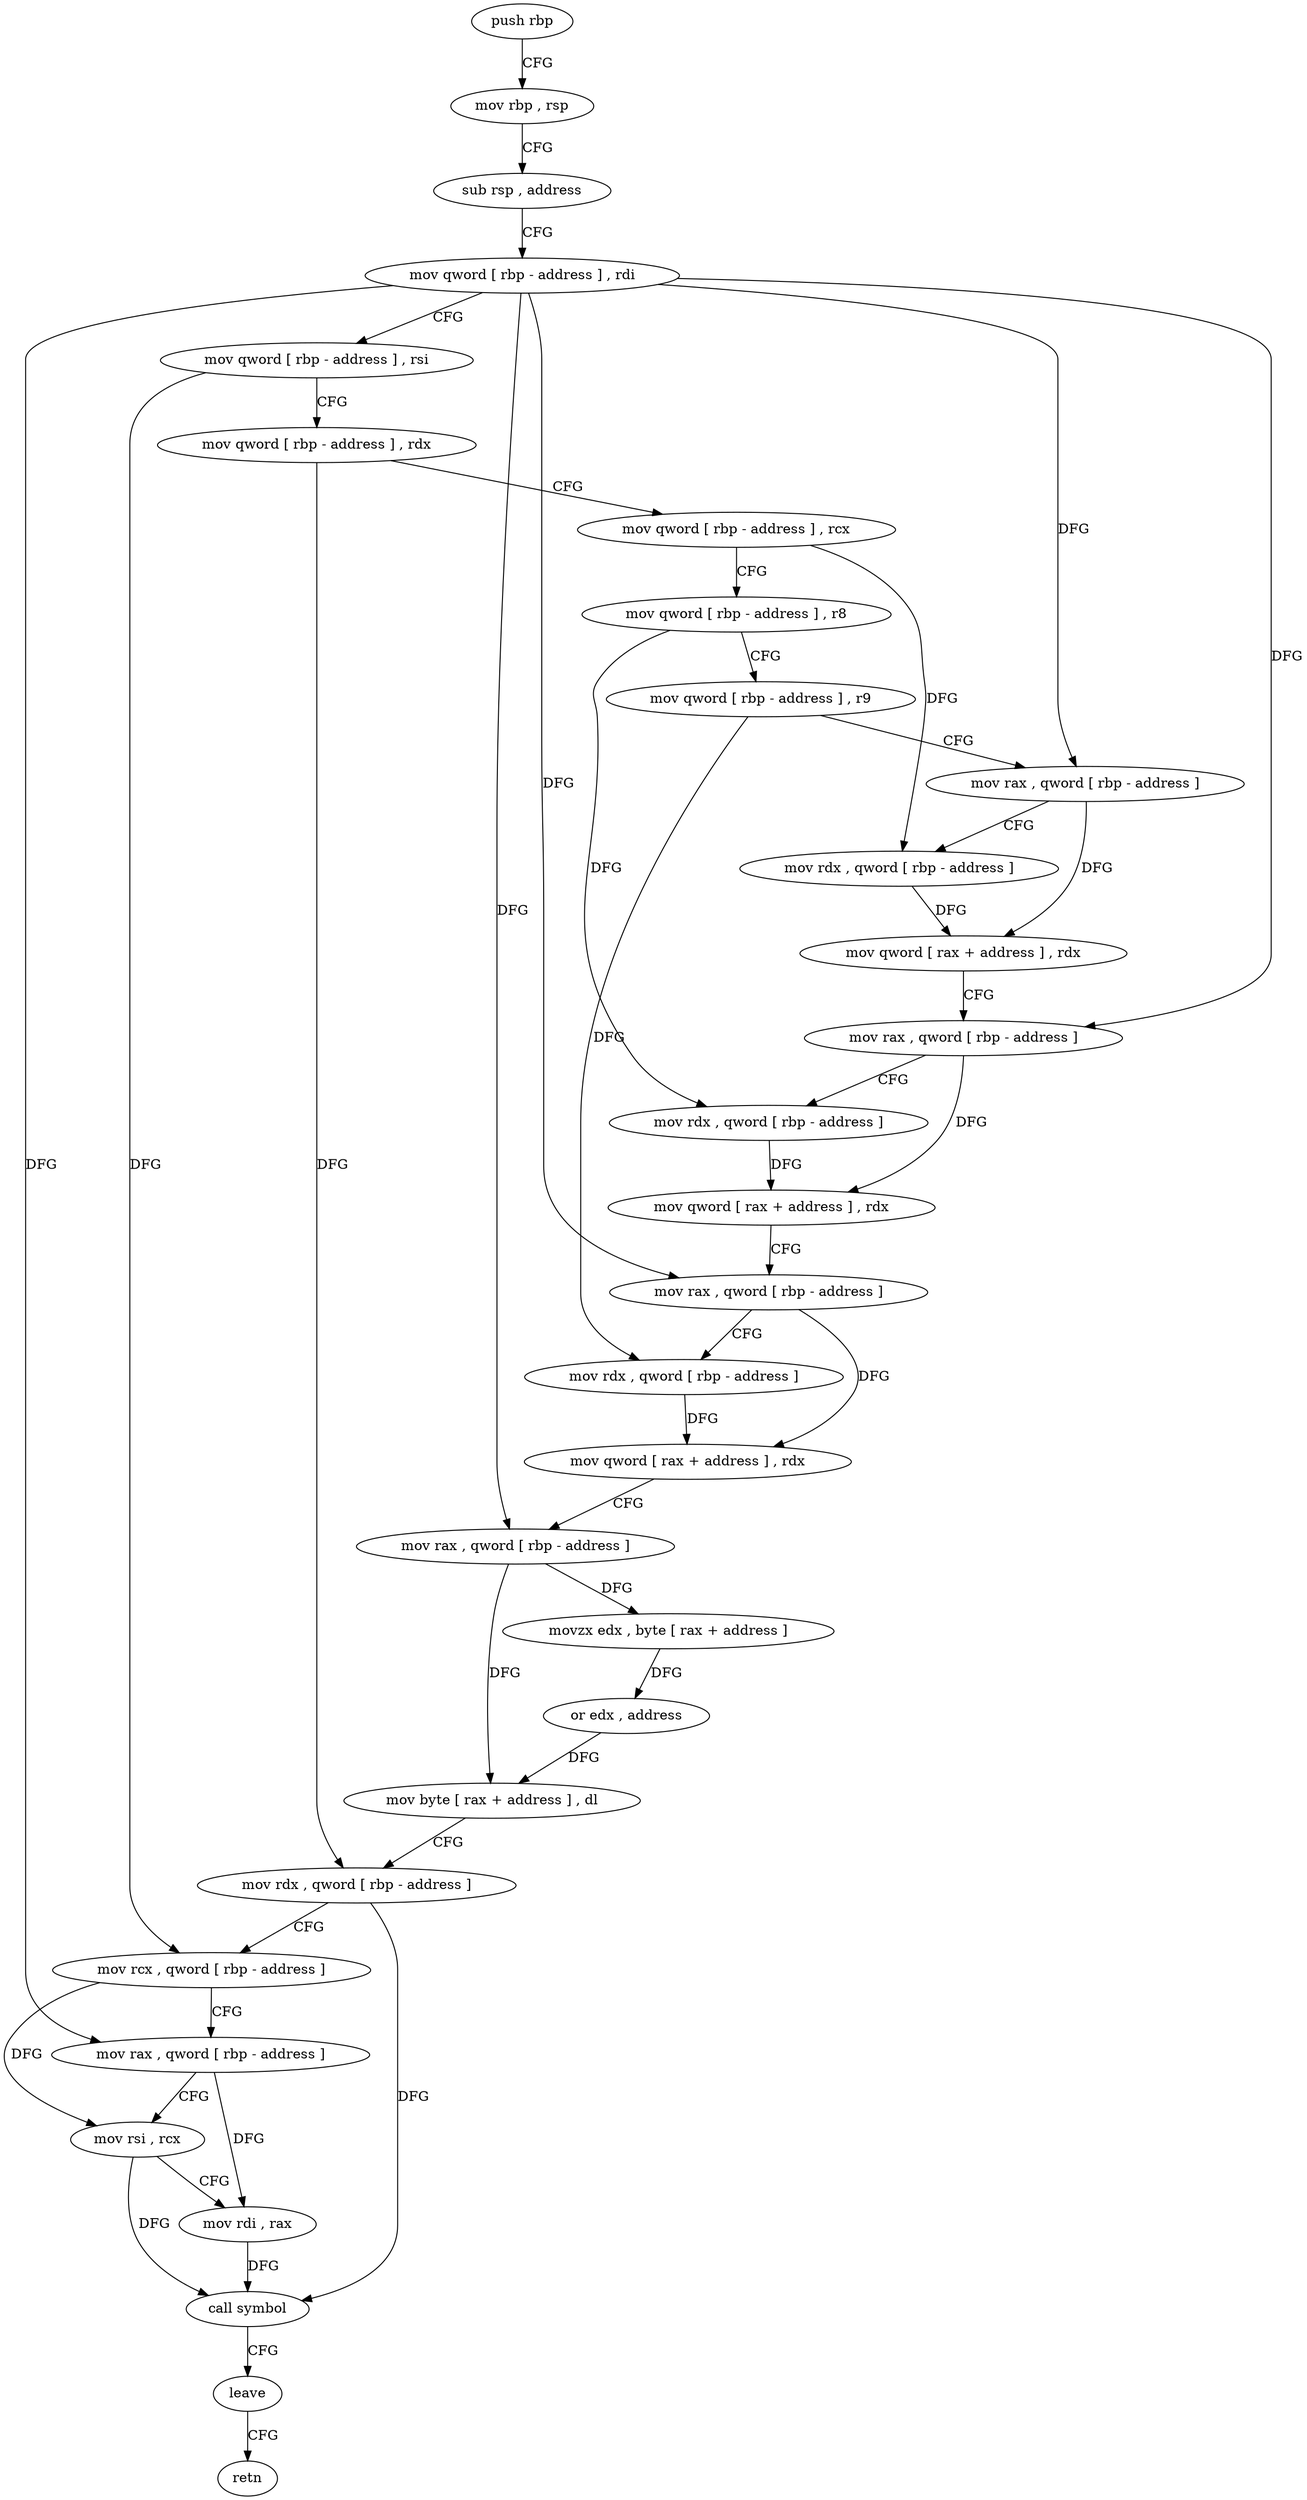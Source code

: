 digraph "func" {
"242943" [label = "push rbp" ]
"242944" [label = "mov rbp , rsp" ]
"242947" [label = "sub rsp , address" ]
"242951" [label = "mov qword [ rbp - address ] , rdi" ]
"242955" [label = "mov qword [ rbp - address ] , rsi" ]
"242959" [label = "mov qword [ rbp - address ] , rdx" ]
"242963" [label = "mov qword [ rbp - address ] , rcx" ]
"242967" [label = "mov qword [ rbp - address ] , r8" ]
"242971" [label = "mov qword [ rbp - address ] , r9" ]
"242975" [label = "mov rax , qword [ rbp - address ]" ]
"242979" [label = "mov rdx , qword [ rbp - address ]" ]
"242983" [label = "mov qword [ rax + address ] , rdx" ]
"242987" [label = "mov rax , qword [ rbp - address ]" ]
"242991" [label = "mov rdx , qword [ rbp - address ]" ]
"242995" [label = "mov qword [ rax + address ] , rdx" ]
"242999" [label = "mov rax , qword [ rbp - address ]" ]
"243003" [label = "mov rdx , qword [ rbp - address ]" ]
"243007" [label = "mov qword [ rax + address ] , rdx" ]
"243011" [label = "mov rax , qword [ rbp - address ]" ]
"243015" [label = "movzx edx , byte [ rax + address ]" ]
"243019" [label = "or edx , address" ]
"243022" [label = "mov byte [ rax + address ] , dl" ]
"243025" [label = "mov rdx , qword [ rbp - address ]" ]
"243029" [label = "mov rcx , qword [ rbp - address ]" ]
"243033" [label = "mov rax , qword [ rbp - address ]" ]
"243037" [label = "mov rsi , rcx" ]
"243040" [label = "mov rdi , rax" ]
"243043" [label = "call symbol" ]
"243048" [label = "leave" ]
"243049" [label = "retn" ]
"242943" -> "242944" [ label = "CFG" ]
"242944" -> "242947" [ label = "CFG" ]
"242947" -> "242951" [ label = "CFG" ]
"242951" -> "242955" [ label = "CFG" ]
"242951" -> "242975" [ label = "DFG" ]
"242951" -> "242987" [ label = "DFG" ]
"242951" -> "242999" [ label = "DFG" ]
"242951" -> "243011" [ label = "DFG" ]
"242951" -> "243033" [ label = "DFG" ]
"242955" -> "242959" [ label = "CFG" ]
"242955" -> "243029" [ label = "DFG" ]
"242959" -> "242963" [ label = "CFG" ]
"242959" -> "243025" [ label = "DFG" ]
"242963" -> "242967" [ label = "CFG" ]
"242963" -> "242979" [ label = "DFG" ]
"242967" -> "242971" [ label = "CFG" ]
"242967" -> "242991" [ label = "DFG" ]
"242971" -> "242975" [ label = "CFG" ]
"242971" -> "243003" [ label = "DFG" ]
"242975" -> "242979" [ label = "CFG" ]
"242975" -> "242983" [ label = "DFG" ]
"242979" -> "242983" [ label = "DFG" ]
"242983" -> "242987" [ label = "CFG" ]
"242987" -> "242991" [ label = "CFG" ]
"242987" -> "242995" [ label = "DFG" ]
"242991" -> "242995" [ label = "DFG" ]
"242995" -> "242999" [ label = "CFG" ]
"242999" -> "243003" [ label = "CFG" ]
"242999" -> "243007" [ label = "DFG" ]
"243003" -> "243007" [ label = "DFG" ]
"243007" -> "243011" [ label = "CFG" ]
"243011" -> "243015" [ label = "DFG" ]
"243011" -> "243022" [ label = "DFG" ]
"243015" -> "243019" [ label = "DFG" ]
"243019" -> "243022" [ label = "DFG" ]
"243022" -> "243025" [ label = "CFG" ]
"243025" -> "243029" [ label = "CFG" ]
"243025" -> "243043" [ label = "DFG" ]
"243029" -> "243033" [ label = "CFG" ]
"243029" -> "243037" [ label = "DFG" ]
"243033" -> "243037" [ label = "CFG" ]
"243033" -> "243040" [ label = "DFG" ]
"243037" -> "243040" [ label = "CFG" ]
"243037" -> "243043" [ label = "DFG" ]
"243040" -> "243043" [ label = "DFG" ]
"243043" -> "243048" [ label = "CFG" ]
"243048" -> "243049" [ label = "CFG" ]
}
